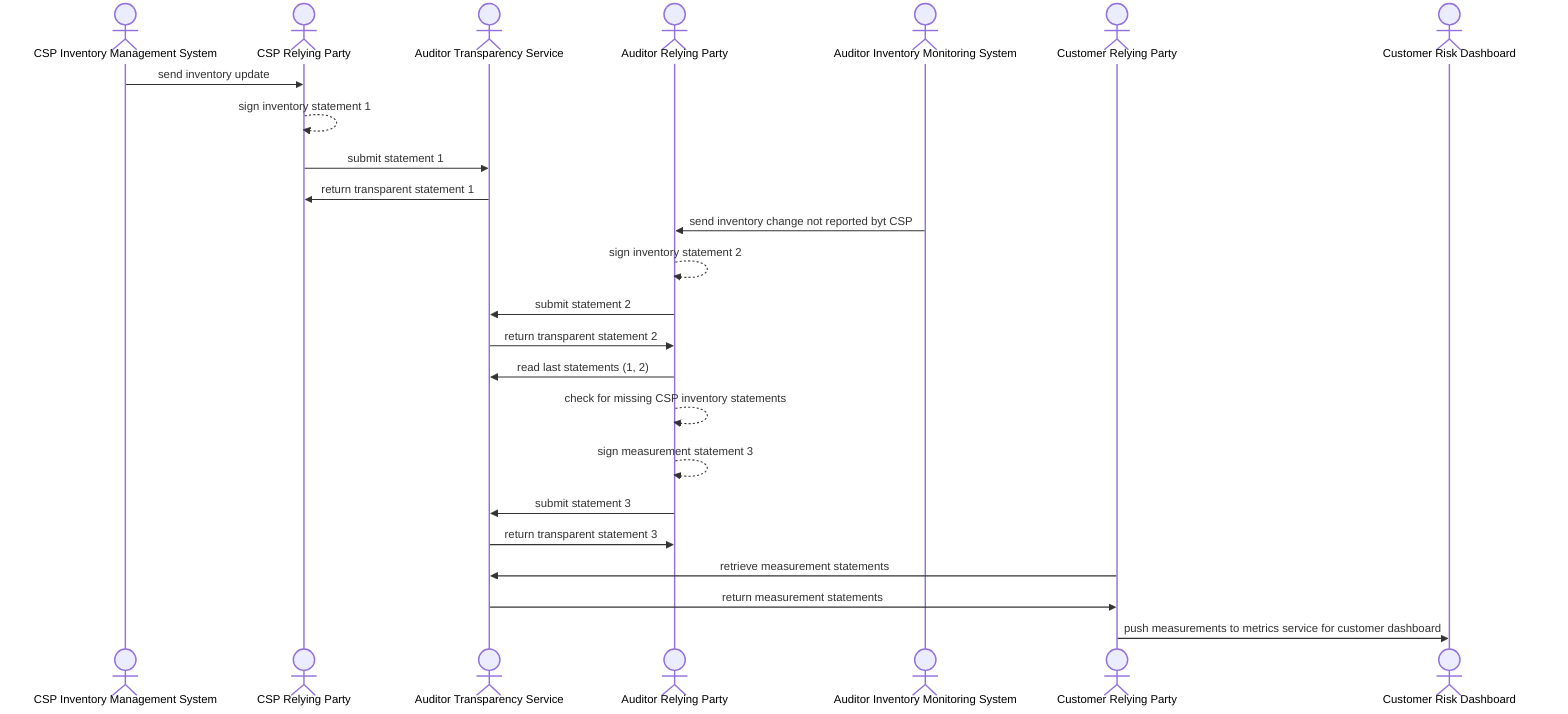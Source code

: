 sequenceDiagram
          actor CSP_IMS as CSP Inventory Management System
          actor CSP_RP as CSP Relying Party
          actor AUDITOR_TS as Auditor Transparency Service
          actor AUDITOR_RP as Auditor Relying Party
          actor AUDITOR_IMS as Auditor Inventory Monitoring System
          actor CUSTOMER_RP as Customer Relying Party
          actor CUSTOMER_GRC as Customer Risk Dashboard
          CSP_IMS->>CSP_RP: send inventory update
          CSP_RP-->>CSP_RP: sign inventory statement 1
          CSP_RP->>AUDITOR_TS: submit statement 1
          AUDITOR_TS->>CSP_RP: return transparent statement 1
          AUDITOR_IMS->>AUDITOR_RP: send inventory change not reported byt CSP
          AUDITOR_RP-->>AUDITOR_RP: sign inventory statement 2
          AUDITOR_RP->>AUDITOR_TS: submit statement 2
          AUDITOR_TS->>AUDITOR_RP: return transparent statement 2
          AUDITOR_RP->>AUDITOR_TS: read last statements (1, 2)
          AUDITOR_RP-->>AUDITOR_RP: check for missing CSP inventory statements
          AUDITOR_RP-->>AUDITOR_RP: sign measurement statement 3
          AUDITOR_RP->>AUDITOR_TS: submit statement 3
          AUDITOR_TS->>AUDITOR_RP: return transparent statement 3
          CUSTOMER_RP->>AUDITOR_TS: retrieve measurement statements
          AUDITOR_TS->>CUSTOMER_RP: return measurement statements
          CUSTOMER_RP->>CUSTOMER_GRC: push measurements to metrics service for customer dashboard